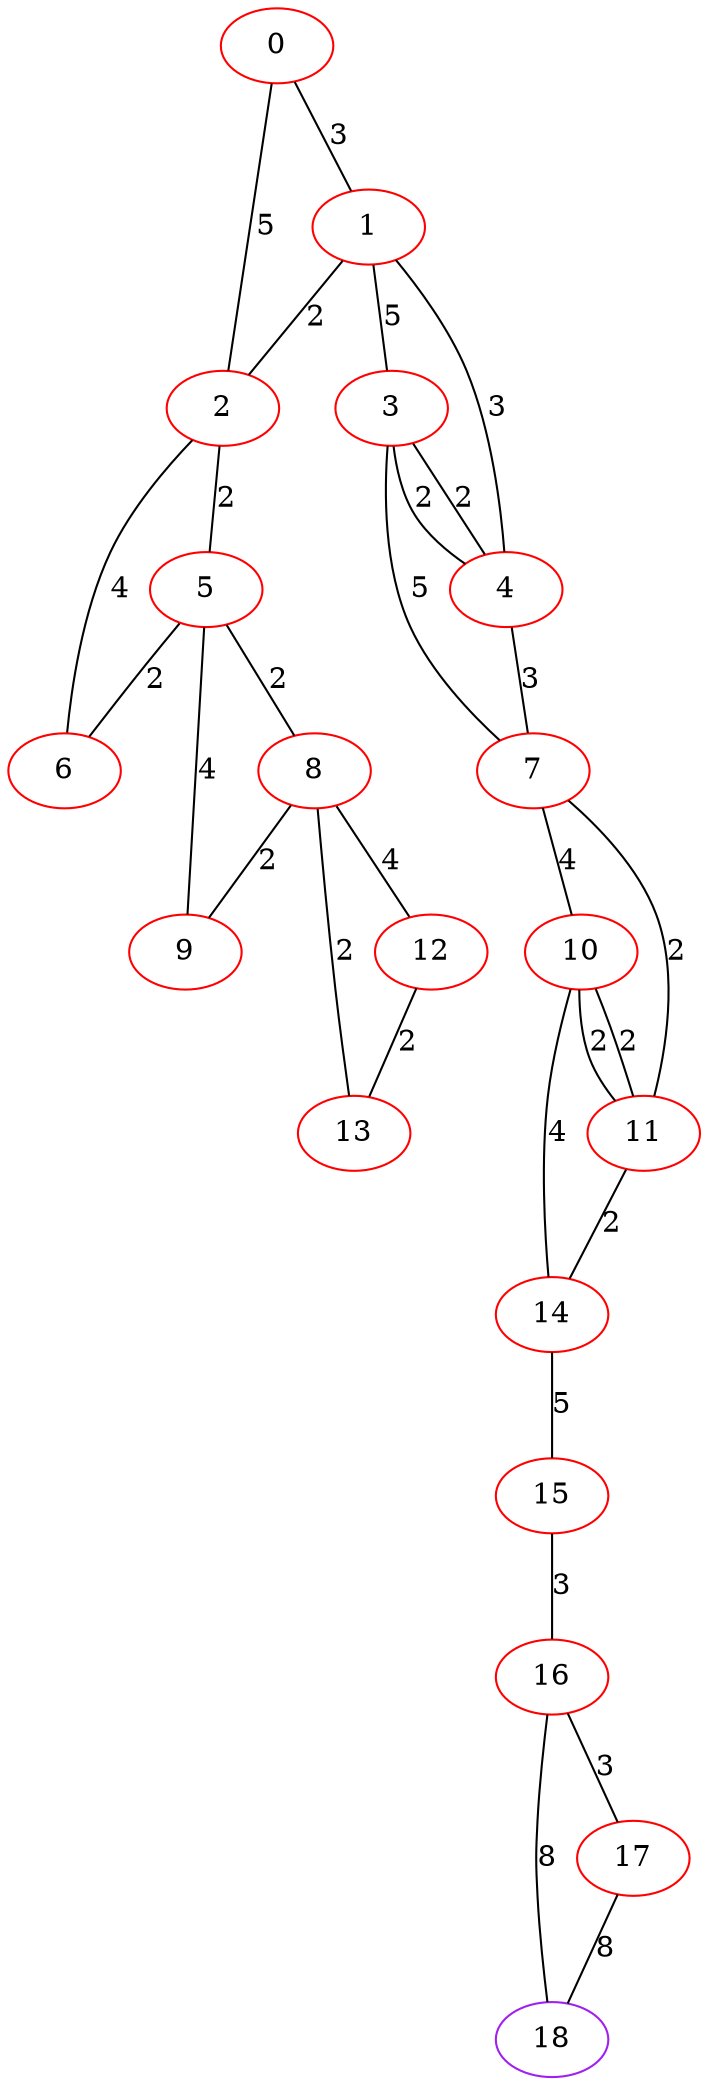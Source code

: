 graph "" {
0 [color=red, weight=1];
1 [color=red, weight=1];
2 [color=red, weight=1];
3 [color=red, weight=1];
4 [color=red, weight=1];
5 [color=red, weight=1];
6 [color=red, weight=1];
7 [color=red, weight=1];
8 [color=red, weight=1];
9 [color=red, weight=1];
10 [color=red, weight=1];
11 [color=red, weight=1];
12 [color=red, weight=1];
13 [color=red, weight=1];
14 [color=red, weight=1];
15 [color=red, weight=1];
16 [color=red, weight=1];
17 [color=red, weight=1];
18 [color=purple, weight=4];
0 -- 1  [key=0, label=3];
0 -- 2  [key=0, label=5];
1 -- 2  [key=0, label=2];
1 -- 3  [key=0, label=5];
1 -- 4  [key=0, label=3];
2 -- 5  [key=0, label=2];
2 -- 6  [key=0, label=4];
3 -- 4  [key=0, label=2];
3 -- 4  [key=1, label=2];
3 -- 7  [key=0, label=5];
4 -- 7  [key=0, label=3];
5 -- 8  [key=0, label=2];
5 -- 9  [key=0, label=4];
5 -- 6  [key=0, label=2];
7 -- 11  [key=0, label=2];
7 -- 10  [key=0, label=4];
8 -- 9  [key=0, label=2];
8 -- 12  [key=0, label=4];
8 -- 13  [key=0, label=2];
10 -- 11  [key=0, label=2];
10 -- 11  [key=1, label=2];
10 -- 14  [key=0, label=4];
11 -- 14  [key=0, label=2];
12 -- 13  [key=0, label=2];
14 -- 15  [key=0, label=5];
15 -- 16  [key=0, label=3];
16 -- 17  [key=0, label=3];
16 -- 18  [key=0, label=8];
17 -- 18  [key=0, label=8];
}
